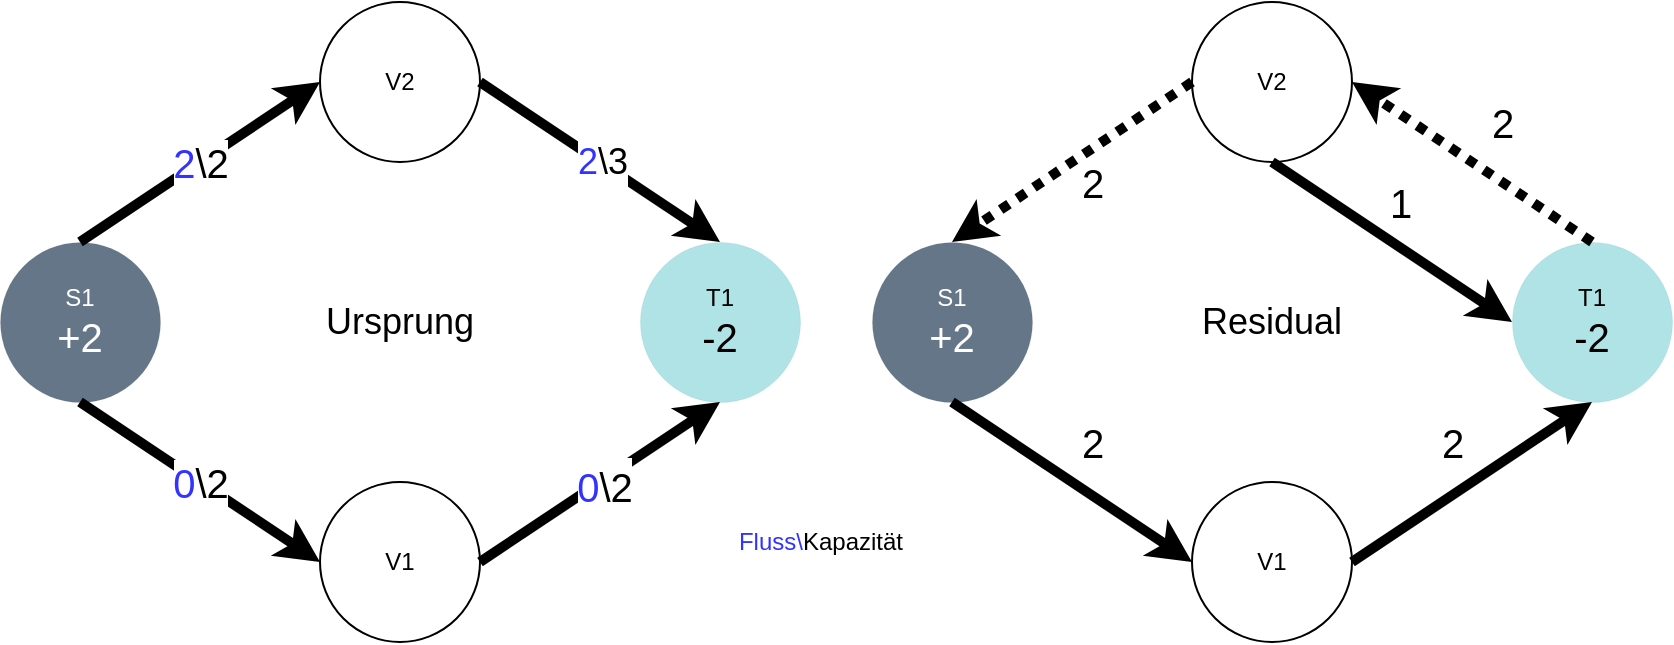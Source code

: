 <mxfile version="18.0.6" type="device"><diagram id="-SjUm3OalMksJXQ8pz4z" name="Page-1"><mxGraphModel dx="1182" dy="675" grid="1" gridSize="10" guides="1" tooltips="1" connect="1" arrows="1" fold="1" page="1" pageScale="1" pageWidth="827" pageHeight="1169" math="0" shadow="0"><root><mxCell id="0"/><mxCell id="1" parent="0"/><mxCell id="yNoeh7h3rOeKs_gtdrf7-23" value="V2" style="ellipse;whiteSpace=wrap;html=1;aspect=fixed;" parent="1" vertex="1"><mxGeometry x="190" y="10" width="80" height="80" as="geometry"/></mxCell><mxCell id="yNoeh7h3rOeKs_gtdrf7-24" value="&lt;div&gt;T1&lt;br&gt;&lt;/div&gt;&lt;div style=&quot;font-size: 20px;&quot;&gt;-&lt;font style=&quot;font-size: 20px;&quot;&gt;2&lt;/font&gt;&lt;br&gt;&lt;/div&gt;" style="ellipse;whiteSpace=wrap;html=1;aspect=fixed;strokeWidth=0;fillColor=#b0e3e6;strokeColor=#0e8088;" parent="1" vertex="1"><mxGeometry x="350" y="130" width="80" height="80" as="geometry"/></mxCell><mxCell id="yNoeh7h3rOeKs_gtdrf7-25" value="&lt;font color=&quot;#000000&quot;&gt;&lt;font color=&quot;#3333ff&quot;&gt;Fluss\&lt;/font&gt;Kapazität&lt;/font&gt;" style="text;html=1;align=center;verticalAlign=middle;resizable=0;points=[];autosize=1;strokeColor=none;fillColor=none;fontColor=#666666;" parent="1" vertex="1"><mxGeometry x="390" y="270" width="100" height="20" as="geometry"/></mxCell><mxCell id="yNoeh7h3rOeKs_gtdrf7-26" value="&lt;div&gt;S1&lt;/div&gt;&lt;font style=&quot;font-size: 20px;&quot;&gt;+2&lt;/font&gt;" style="ellipse;whiteSpace=wrap;html=1;aspect=fixed;strokeWidth=0;fillColor=#647687;strokeColor=#314354;fontColor=#ffffff;" parent="1" vertex="1"><mxGeometry x="30" y="130" width="80" height="80" as="geometry"/></mxCell><mxCell id="yNoeh7h3rOeKs_gtdrf7-27" value="&lt;font color=&quot;#3333ff&quot;&gt;2&lt;/font&gt;\2" style="endArrow=classic;html=1;rounded=0;sketch=0;fontSize=20;strokeColor=default;strokeWidth=5;jumpStyle=none;entryX=0;entryY=0.5;entryDx=0;entryDy=0;exitX=0.5;exitY=0;exitDx=0;exitDy=0;" parent="1" source="yNoeh7h3rOeKs_gtdrf7-26" target="yNoeh7h3rOeKs_gtdrf7-23" edge="1"><mxGeometry width="50" height="50" relative="1" as="geometry"><mxPoint x="-40" y="340" as="sourcePoint"/><mxPoint x="10" y="290" as="targetPoint"/></mxGeometry></mxCell><mxCell id="yNoeh7h3rOeKs_gtdrf7-28" value="&lt;font color=&quot;#3333ff&quot;&gt;0&lt;/font&gt;\2" style="endArrow=classic;html=1;rounded=0;sketch=0;fontSize=20;strokeColor=default;strokeWidth=5;jumpStyle=none;entryX=0;entryY=0.5;entryDx=0;entryDy=0;exitX=0.5;exitY=1;exitDx=0;exitDy=0;" parent="1" source="yNoeh7h3rOeKs_gtdrf7-26" target="yNoeh7h3rOeKs_gtdrf7-29" edge="1"><mxGeometry width="50" height="50" relative="1" as="geometry"><mxPoint x="140" y="410" as="sourcePoint"/><mxPoint x="190" y="360" as="targetPoint"/></mxGeometry></mxCell><mxCell id="yNoeh7h3rOeKs_gtdrf7-29" value="V1" style="ellipse;whiteSpace=wrap;html=1;aspect=fixed;strokeWidth=1;" parent="1" vertex="1"><mxGeometry x="190" y="250" width="80" height="80" as="geometry"/></mxCell><mxCell id="yNoeh7h3rOeKs_gtdrf7-30" value="&lt;p style=&quot;line-height: 0.2;&quot;&gt;&lt;br&gt;&lt;font style=&quot;font-family: Helvetica; font-size: 18px; font-style: normal; font-variant-ligatures: normal; font-variant-caps: normal; font-weight: 400; letter-spacing: normal; orphans: 2; text-align: center; text-indent: 0px; text-transform: none; widows: 2; word-spacing: 0px; -webkit-text-stroke-width: 0px; text-decoration-thickness: initial; text-decoration-style: initial; text-decoration-color: initial;&quot; color=&quot;#3333ff&quot;&gt;2&lt;/font&gt;&lt;span style=&quot;color: rgb(0, 0, 0); font-family: Helvetica; font-size: 18px; font-style: normal; font-variant-ligatures: normal; font-variant-caps: normal; font-weight: 400; letter-spacing: normal; orphans: 2; text-align: center; text-indent: 0px; text-transform: none; widows: 2; word-spacing: 0px; -webkit-text-stroke-width: 0px; background-color: rgb(255, 255, 255); text-decoration-thickness: initial; text-decoration-style: initial; text-decoration-color: initial; float: none; display: inline !important;&quot;&gt;\3&lt;/span&gt;&lt;br&gt;&lt;br&gt;&lt;/p&gt;" style="endArrow=classic;html=1;rounded=0;entryX=0.5;entryY=0;entryDx=0;entryDy=0;strokeWidth=5;exitX=1;exitY=0.5;exitDx=0;exitDy=0;" parent="1" source="yNoeh7h3rOeKs_gtdrf7-23" target="yNoeh7h3rOeKs_gtdrf7-24" edge="1"><mxGeometry x="0.016" width="50" height="50" relative="1" as="geometry"><mxPoint x="300" y="110" as="sourcePoint"/><mxPoint x="350" y="60" as="targetPoint"/><Array as="points"/><mxPoint as="offset"/></mxGeometry></mxCell><mxCell id="yNoeh7h3rOeKs_gtdrf7-31" value="&lt;p style=&quot;line-height: 0.2;&quot;&gt;&lt;br&gt;&lt;font style=&quot;font-family: Helvetica; font-size: 20px; font-style: normal; font-variant-ligatures: normal; font-variant-caps: normal; font-weight: 400; letter-spacing: normal; orphans: 2; text-align: center; text-indent: 0px; text-transform: none; widows: 2; word-spacing: 0px; -webkit-text-stroke-width: 0px; text-decoration-thickness: initial; text-decoration-style: initial; text-decoration-color: initial;&quot; color=&quot;#3333ff&quot;&gt;0&lt;/font&gt;&lt;span style=&quot;color: rgb(0, 0, 0); font-family: Helvetica; font-size: 20px; font-style: normal; font-variant-ligatures: normal; font-variant-caps: normal; font-weight: 400; letter-spacing: normal; orphans: 2; text-align: center; text-indent: 0px; text-transform: none; widows: 2; word-spacing: 0px; -webkit-text-stroke-width: 0px; background-color: rgb(255, 255, 255); text-decoration-thickness: initial; text-decoration-style: initial; text-decoration-color: initial; float: none; display: inline !important;&quot;&gt;\2&lt;/span&gt;&lt;br&gt;&lt;br&gt;&lt;/p&gt;" style="endArrow=classic;html=1;rounded=0;strokeWidth=5;exitX=1;exitY=0.5;exitDx=0;exitDy=0;entryX=0.5;entryY=1;entryDx=0;entryDy=0;" parent="1" source="yNoeh7h3rOeKs_gtdrf7-29" target="yNoeh7h3rOeKs_gtdrf7-24" edge="1"><mxGeometry x="-0.022" y="-4" width="50" height="50" relative="1" as="geometry"><mxPoint x="300" y="120" as="sourcePoint"/><mxPoint x="350" y="70" as="targetPoint"/><mxPoint x="1" as="offset"/></mxGeometry></mxCell><mxCell id="yNoeh7h3rOeKs_gtdrf7-41" value="V2" style="ellipse;whiteSpace=wrap;html=1;aspect=fixed;" parent="1" vertex="1"><mxGeometry x="626" y="10" width="80" height="80" as="geometry"/></mxCell><mxCell id="yNoeh7h3rOeKs_gtdrf7-42" value="&lt;div&gt;T1&lt;br&gt;&lt;/div&gt;&lt;div style=&quot;font-size: 20px;&quot;&gt;-&lt;font style=&quot;font-size: 20px;&quot;&gt;2&lt;/font&gt;&lt;br&gt;&lt;/div&gt;" style="ellipse;whiteSpace=wrap;html=1;aspect=fixed;strokeWidth=0;fillColor=#b0e3e6;strokeColor=#0e8088;" parent="1" vertex="1"><mxGeometry x="786" y="130" width="80" height="80" as="geometry"/></mxCell><mxCell id="yNoeh7h3rOeKs_gtdrf7-44" value="&lt;div&gt;S1&lt;/div&gt;&lt;font style=&quot;font-size: 20px;&quot;&gt;+2&lt;/font&gt;" style="ellipse;whiteSpace=wrap;html=1;aspect=fixed;strokeWidth=0;fillColor=#647687;strokeColor=#314354;fontColor=#ffffff;" parent="1" vertex="1"><mxGeometry x="466" y="130" width="80" height="80" as="geometry"/></mxCell><mxCell id="yNoeh7h3rOeKs_gtdrf7-46" value="2" style="endArrow=classic;html=1;rounded=0;sketch=0;fontSize=20;strokeColor=default;strokeWidth=5;jumpStyle=none;entryX=0;entryY=0.5;entryDx=0;entryDy=0;exitX=0.5;exitY=1;exitDx=0;exitDy=0;" parent="1" source="yNoeh7h3rOeKs_gtdrf7-44" target="yNoeh7h3rOeKs_gtdrf7-47" edge="1"><mxGeometry x="-0.038" y="22" width="50" height="50" relative="1" as="geometry"><mxPoint x="576" y="400" as="sourcePoint"/><mxPoint x="626" y="350" as="targetPoint"/><mxPoint as="offset"/></mxGeometry></mxCell><mxCell id="yNoeh7h3rOeKs_gtdrf7-47" value="V1" style="ellipse;whiteSpace=wrap;html=1;aspect=fixed;strokeWidth=1;" parent="1" vertex="1"><mxGeometry x="626" y="250" width="80" height="80" as="geometry"/></mxCell><mxCell id="yNoeh7h3rOeKs_gtdrf7-59" value="2" style="endArrow=classic;html=1;rounded=0;sketch=0;fontSize=20;strokeColor=default;strokeWidth=5;jumpStyle=none;entryX=1;entryY=0.5;entryDx=0;entryDy=0;exitX=0.5;exitY=0;exitDx=0;exitDy=0;dashed=1;dashPattern=1 1;" parent="1" source="yNoeh7h3rOeKs_gtdrf7-42" target="yNoeh7h3rOeKs_gtdrf7-41" edge="1"><mxGeometry x="-0.008" y="-24" width="50" height="50" relative="1" as="geometry"><mxPoint x="816" y="90" as="sourcePoint"/><mxPoint x="696" y="170" as="targetPoint"/><Array as="points"/><mxPoint x="1" as="offset"/></mxGeometry></mxCell><mxCell id="yNoeh7h3rOeKs_gtdrf7-60" value="2" style="endArrow=classic;html=1;rounded=0;sketch=0;fontSize=20;strokeColor=default;strokeWidth=5;jumpStyle=none;entryX=0.5;entryY=1;entryDx=0;entryDy=0;exitX=1;exitY=0.5;exitDx=0;exitDy=0;" parent="1" source="yNoeh7h3rOeKs_gtdrf7-47" target="yNoeh7h3rOeKs_gtdrf7-42" edge="1"><mxGeometry x="0.038" y="22" width="50" height="50" relative="1" as="geometry"><mxPoint x="766" y="240" as="sourcePoint"/><mxPoint x="886" y="330" as="targetPoint"/><mxPoint as="offset"/></mxGeometry></mxCell><mxCell id="yNoeh7h3rOeKs_gtdrf7-61" value="2" style="endArrow=classic;html=1;rounded=0;sketch=0;fontSize=20;strokeColor=default;strokeWidth=5;jumpStyle=none;entryX=0.5;entryY=0;entryDx=0;entryDy=0;exitX=0;exitY=0.5;exitDx=0;exitDy=0;dashed=1;dashPattern=1 1;" parent="1" source="yNoeh7h3rOeKs_gtdrf7-41" target="yNoeh7h3rOeKs_gtdrf7-44" edge="1"><mxGeometry x="-0.038" y="14" width="50" height="50" relative="1" as="geometry"><mxPoint x="606" y="120" as="sourcePoint"/><mxPoint x="486" y="40" as="targetPoint"/><Array as="points"/><mxPoint as="offset"/></mxGeometry></mxCell><mxCell id="yNoeh7h3rOeKs_gtdrf7-62" value="Ursprung" style="text;html=1;strokeColor=none;fillColor=none;align=center;verticalAlign=middle;whiteSpace=wrap;rounded=0;fontSize=18;fontColor=#000000;" parent="1" vertex="1"><mxGeometry x="200" y="155" width="60" height="30" as="geometry"/></mxCell><mxCell id="yNoeh7h3rOeKs_gtdrf7-63" value="Residual" style="text;html=1;strokeColor=none;fillColor=none;align=center;verticalAlign=middle;whiteSpace=wrap;rounded=0;fontSize=18;fontColor=#000000;" parent="1" vertex="1"><mxGeometry x="636" y="155" width="60" height="30" as="geometry"/></mxCell><mxCell id="HE29PHG9hVVChUn3m8E_-3" value="1" style="endArrow=classic;html=1;rounded=0;sketch=0;fontSize=20;strokeColor=default;strokeWidth=5;jumpStyle=none;entryX=0;entryY=0.5;entryDx=0;entryDy=0;exitX=0.5;exitY=1;exitDx=0;exitDy=0;" edge="1" parent="1" source="yNoeh7h3rOeKs_gtdrf7-41" target="yNoeh7h3rOeKs_gtdrf7-42"><mxGeometry x="-0.108" y="19" width="50" height="50" relative="1" as="geometry"><mxPoint x="660" y="105" as="sourcePoint"/><mxPoint x="780" y="185" as="targetPoint"/><mxPoint as="offset"/></mxGeometry></mxCell></root></mxGraphModel></diagram></mxfile>